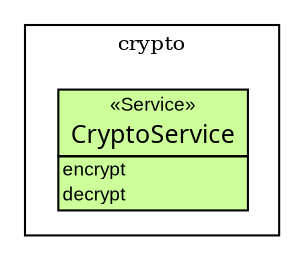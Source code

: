 
	
digraph G {             
	fontsize = 10        
	node [                          
		fontsize = 10                
		fontname="arial"
		shape=plaintext
	     ]        
	     
	edge [                            
		fontsize = 10        
	     ]        
	
	
	
		subgraph clustercrypto {
			label = "crypto"  
			
				
					
	CryptoService [label=<<table border="0" cellborder="1" cellspacing="0" cellpadding="0" port="p" bgcolor="#CCFF99" >
	<tr><td>
	<table border="0" cellspacing="1" cellpadding="1">
		<tr><td> &laquo;Service&raquo; </td></tr>
		<tr><td><font face="arialbd"  point-size="12.0"> CryptoService </font></td></tr>
	</table></td></tr>
		<tr><td>
			<table border="0" cellspacing="0" cellpadding="1">	
		
				<tr><td align="left">encrypt</td></tr>			

				<tr><td align="left">decrypt</td></tr>			

			</table>		
		</td></tr>
	</table>>, fontname="arial", fontcolor="black", fontsize=9.0];

					
				
				
			
		}
	

	
		
	edge [arrowhead = "empty"]

		
		
	edge [arrowhead = "none"]

		
		
			
	
		edge [arrowtail="none" arrowhead = "open" headlabel = "" taillabel = "" style = "dashed"]
		
	

		
	
	
	}
	
